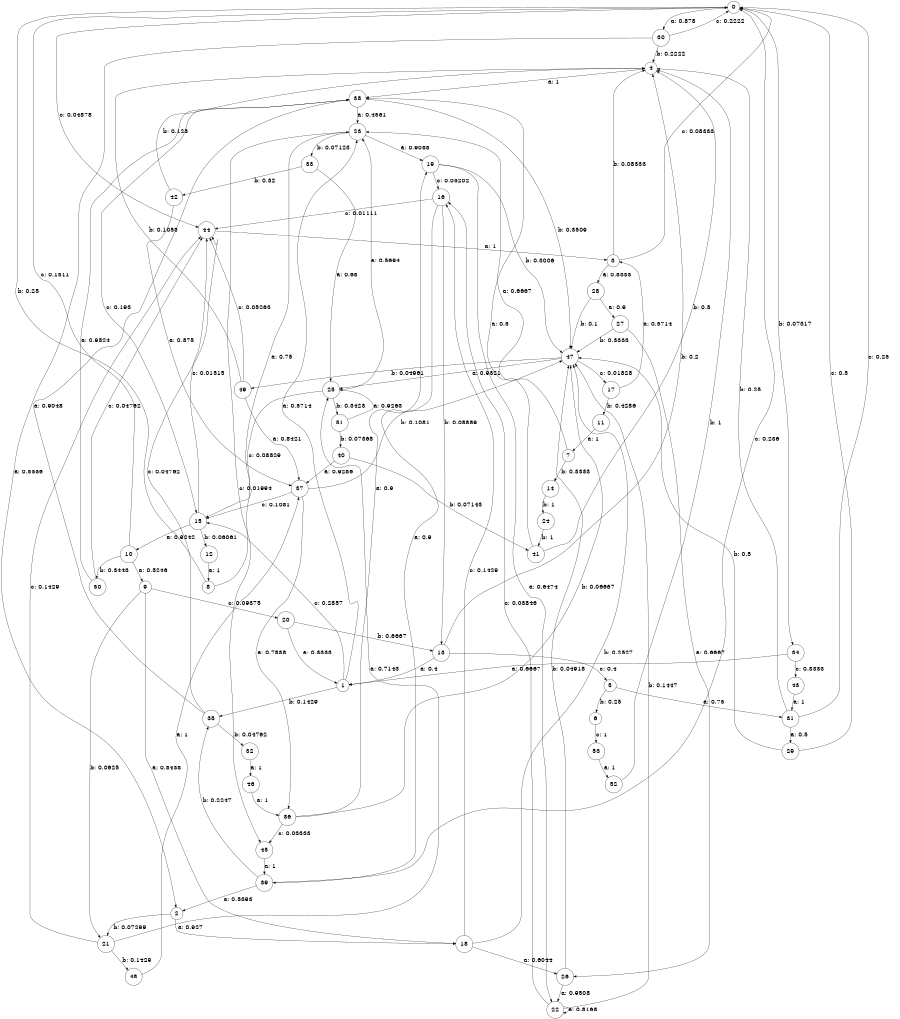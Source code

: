 digraph "d7-100nw-t0-cen-SML" {
size = "6,8.5";
ratio = "fill";
node [shape = circle];
node [fontsize = 24];
edge [fontsize = 24];
0 -> 30 [label = "a: 0.878    "];
0 -> 34 [label = "b: 0.07317  "];
0 -> 44 [label = "c: 0.04878  "];
1 -> 23 [label = "a: 0.5714   "];
1 -> 35 [label = "b: 0.1429   "];
1 -> 15 [label = "c: 0.2857   "];
2 -> 18 [label = "a: 0.927    "];
2 -> 21 [label = "b: 0.07299  "];
3 -> 28 [label = "a: 0.8333   "];
3 -> 4 [label = "b: 0.08333  "];
3 -> 0 [label = "c: 0.08333  "];
4 -> 38 [label = "a: 1        "];
5 -> 31 [label = "a: 0.75     "];
5 -> 6 [label = "b: 0.25     "];
6 -> 53 [label = "c: 1        "];
7 -> 23 [label = "a: 0.6667   "];
7 -> 14 [label = "b: 0.3333   "];
8 -> 23 [label = "a: 0.75     "];
8 -> 0 [label = "b: 0.25     "];
9 -> 18 [label = "a: 0.8438   "];
9 -> 21 [label = "b: 0.0625   "];
9 -> 20 [label = "c: 0.09375  "];
10 -> 9 [label = "a: 0.5246   "];
10 -> 50 [label = "b: 0.3443   "];
10 -> 0 [label = "c: 0.1311   "];
11 -> 7 [label = "a: 1        "];
12 -> 8 [label = "a: 1        "];
13 -> 1 [label = "a: 0.4      "];
13 -> 4 [label = "b: 0.2      "];
13 -> 5 [label = "c: 0.4      "];
14 -> 24 [label = "b: 1        "];
15 -> 10 [label = "a: 0.9242   "];
15 -> 12 [label = "b: 0.06061  "];
15 -> 44 [label = "c: 0.01515  "];
16 -> 39 [label = "a: 0.9      "];
16 -> 13 [label = "b: 0.08889  "];
16 -> 44 [label = "c: 0.01111  "];
17 -> 3 [label = "a: 0.5714   "];
17 -> 11 [label = "b: 0.4286   "];
18 -> 26 [label = "a: 0.6044   "];
18 -> 47 [label = "b: 0.2527   "];
18 -> 16 [label = "c: 0.1429   "];
19 -> 22 [label = "a: 0.6474   "];
19 -> 47 [label = "b: 0.3006   "];
19 -> 16 [label = "c: 0.05202  "];
20 -> 1 [label = "a: 0.3333   "];
20 -> 13 [label = "b: 0.6667   "];
21 -> 25 [label = "a: 0.7143   "];
21 -> 48 [label = "b: 0.1429   "];
21 -> 44 [label = "c: 0.1429   "];
22 -> 22 [label = "a: 0.8168   "];
22 -> 47 [label = "b: 0.1447   "];
22 -> 16 [label = "c: 0.03846  "];
23 -> 19 [label = "a: 0.9088   "];
23 -> 33 [label = "b: 0.07123  "];
23 -> 45 [label = "c: 0.01994  "];
24 -> 41 [label = "b: 1        "];
25 -> 23 [label = "a: 0.5694   "];
25 -> 51 [label = "b: 0.3423   "];
25 -> 15 [label = "c: 0.08829  "];
26 -> 22 [label = "a: 0.9508   "];
26 -> 47 [label = "b: 0.04918  "];
27 -> 26 [label = "a: 0.6667   "];
27 -> 47 [label = "b: 0.3333   "];
28 -> 27 [label = "a: 0.9      "];
28 -> 47 [label = "b: 0.1      "];
29 -> 47 [label = "b: 0.5      "];
29 -> 0 [label = "c: 0.5      "];
30 -> 2 [label = "a: 0.5556   "];
30 -> 4 [label = "b: 0.2222   "];
30 -> 0 [label = "c: 0.2222   "];
31 -> 29 [label = "a: 0.5      "];
31 -> 4 [label = "b: 0.25     "];
31 -> 0 [label = "c: 0.25     "];
32 -> 46 [label = "a: 1        "];
33 -> 25 [label = "a: 0.68     "];
33 -> 42 [label = "b: 0.32     "];
34 -> 1 [label = "a: 0.6667   "];
34 -> 43 [label = "c: 0.3333   "];
35 -> 38 [label = "a: 0.9048   "];
35 -> 32 [label = "b: 0.04762  "];
35 -> 44 [label = "c: 0.04762  "];
36 -> 19 [label = "a: 0.9      "];
36 -> 47 [label = "b: 0.06667  "];
36 -> 45 [label = "c: 0.03333  "];
37 -> 36 [label = "a: 0.7838   "];
37 -> 47 [label = "b: 0.1081   "];
37 -> 15 [label = "c: 0.1081   "];
38 -> 23 [label = "a: 0.4561   "];
38 -> 47 [label = "b: 0.3509   "];
38 -> 15 [label = "c: 0.193    "];
39 -> 2 [label = "a: 0.5393   "];
39 -> 35 [label = "b: 0.2247   "];
39 -> 0 [label = "c: 0.236    "];
40 -> 37 [label = "a: 0.9286   "];
40 -> 41 [label = "b: 0.07143  "];
41 -> 38 [label = "a: 0.5      "];
41 -> 4 [label = "b: 0.5      "];
42 -> 37 [label = "a: 0.875    "];
42 -> 4 [label = "b: 0.125    "];
43 -> 31 [label = "a: 1        "];
44 -> 3 [label = "a: 1        "];
45 -> 39 [label = "a: 1        "];
46 -> 36 [label = "a: 1        "];
47 -> 25 [label = "a: 0.9321   "];
47 -> 49 [label = "b: 0.04961  "];
47 -> 17 [label = "c: 0.01828  "];
48 -> 37 [label = "a: 1        "];
49 -> 37 [label = "a: 0.8421   "];
49 -> 4 [label = "b: 0.1053   "];
49 -> 44 [label = "c: 0.05263  "];
50 -> 38 [label = "a: 0.9524   "];
50 -> 44 [label = "c: 0.04762  "];
51 -> 25 [label = "a: 0.9263   "];
51 -> 40 [label = "b: 0.07368  "];
52 -> 4 [label = "b: 1        "];
53 -> 52 [label = "a: 1        "];
}